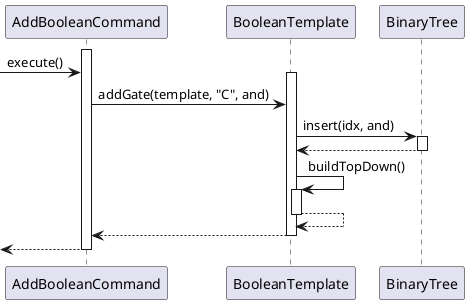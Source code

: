 
@startuml
activate AddBooleanCommand

->AddBooleanCommand: execute()

activate BooleanTemplate
AddBooleanCommand -> BooleanTemplate: addGate(template, "C", and)


BooleanTemplate -> BinaryTree : insert(idx, and)
activate BinaryTree

BinaryTree --> BooleanTemplate
deactivate BinaryTree

BooleanTemplate -> BooleanTemplate : buildTopDown()
activate BooleanTemplate

BooleanTemplate --> BooleanTemplate
deactivate BooleanTemplate

BooleanTemplate --> AddBooleanCommand
deactivate BooleanTemplate

<-- AddBooleanCommand
deactivate AddBooleanCommand
@enduml
